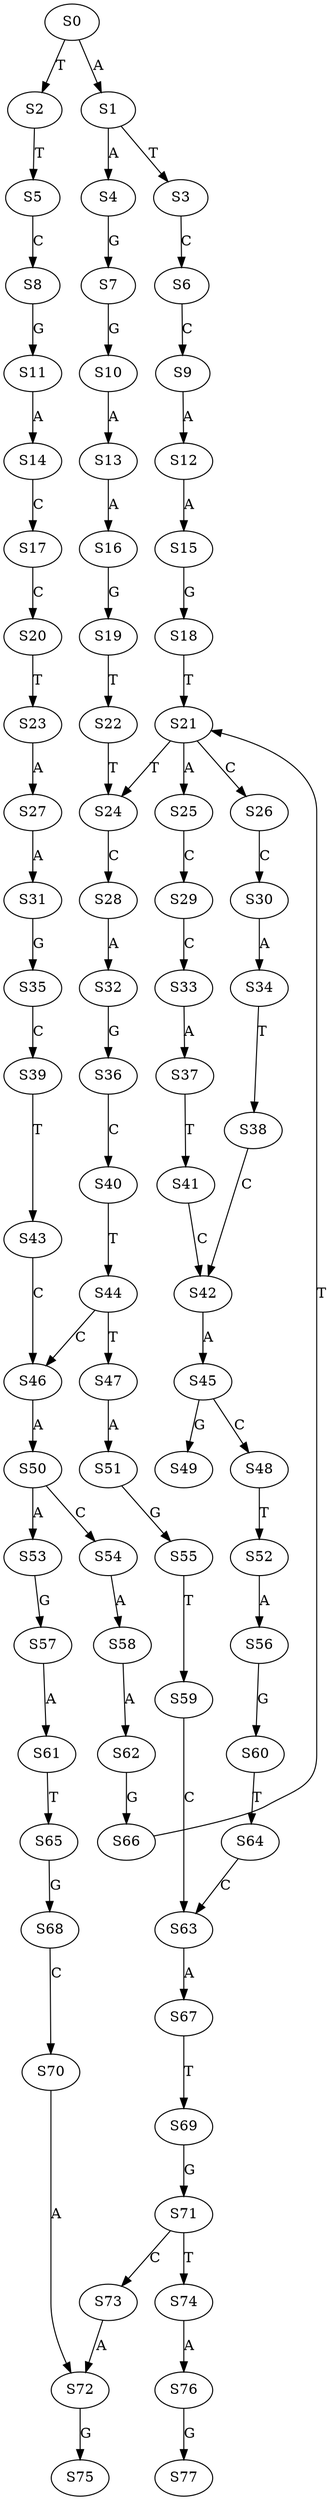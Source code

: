 strict digraph  {
	S0 -> S1 [ label = A ];
	S0 -> S2 [ label = T ];
	S1 -> S3 [ label = T ];
	S1 -> S4 [ label = A ];
	S2 -> S5 [ label = T ];
	S3 -> S6 [ label = C ];
	S4 -> S7 [ label = G ];
	S5 -> S8 [ label = C ];
	S6 -> S9 [ label = C ];
	S7 -> S10 [ label = G ];
	S8 -> S11 [ label = G ];
	S9 -> S12 [ label = A ];
	S10 -> S13 [ label = A ];
	S11 -> S14 [ label = A ];
	S12 -> S15 [ label = A ];
	S13 -> S16 [ label = A ];
	S14 -> S17 [ label = C ];
	S15 -> S18 [ label = G ];
	S16 -> S19 [ label = G ];
	S17 -> S20 [ label = C ];
	S18 -> S21 [ label = T ];
	S19 -> S22 [ label = T ];
	S20 -> S23 [ label = T ];
	S21 -> S24 [ label = T ];
	S21 -> S25 [ label = A ];
	S21 -> S26 [ label = C ];
	S22 -> S24 [ label = T ];
	S23 -> S27 [ label = A ];
	S24 -> S28 [ label = C ];
	S25 -> S29 [ label = C ];
	S26 -> S30 [ label = C ];
	S27 -> S31 [ label = A ];
	S28 -> S32 [ label = A ];
	S29 -> S33 [ label = C ];
	S30 -> S34 [ label = A ];
	S31 -> S35 [ label = G ];
	S32 -> S36 [ label = G ];
	S33 -> S37 [ label = A ];
	S34 -> S38 [ label = T ];
	S35 -> S39 [ label = C ];
	S36 -> S40 [ label = C ];
	S37 -> S41 [ label = T ];
	S38 -> S42 [ label = C ];
	S39 -> S43 [ label = T ];
	S40 -> S44 [ label = T ];
	S41 -> S42 [ label = C ];
	S42 -> S45 [ label = A ];
	S43 -> S46 [ label = C ];
	S44 -> S47 [ label = T ];
	S44 -> S46 [ label = C ];
	S45 -> S48 [ label = C ];
	S45 -> S49 [ label = G ];
	S46 -> S50 [ label = A ];
	S47 -> S51 [ label = A ];
	S48 -> S52 [ label = T ];
	S50 -> S53 [ label = A ];
	S50 -> S54 [ label = C ];
	S51 -> S55 [ label = G ];
	S52 -> S56 [ label = A ];
	S53 -> S57 [ label = G ];
	S54 -> S58 [ label = A ];
	S55 -> S59 [ label = T ];
	S56 -> S60 [ label = G ];
	S57 -> S61 [ label = A ];
	S58 -> S62 [ label = A ];
	S59 -> S63 [ label = C ];
	S60 -> S64 [ label = T ];
	S61 -> S65 [ label = T ];
	S62 -> S66 [ label = G ];
	S63 -> S67 [ label = A ];
	S64 -> S63 [ label = C ];
	S65 -> S68 [ label = G ];
	S66 -> S21 [ label = T ];
	S67 -> S69 [ label = T ];
	S68 -> S70 [ label = C ];
	S69 -> S71 [ label = G ];
	S70 -> S72 [ label = A ];
	S71 -> S73 [ label = C ];
	S71 -> S74 [ label = T ];
	S72 -> S75 [ label = G ];
	S73 -> S72 [ label = A ];
	S74 -> S76 [ label = A ];
	S76 -> S77 [ label = G ];
}
